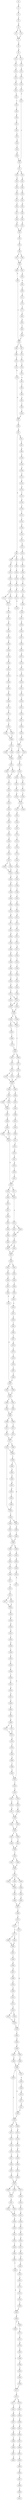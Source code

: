 strict digraph  {
	S0 -> S1 [ label = A ];
	S1 -> S2 [ label = C ];
	S2 -> S3 [ label = T ];
	S3 -> S4 [ label = A ];
	S4 -> S5 [ label = G ];
	S4 -> S6 [ label = A ];
	S5 -> S7 [ label = C ];
	S6 -> S7 [ label = C ];
	S7 -> S8 [ label = A ];
	S8 -> S9 [ label = A ];
	S9 -> S10 [ label = G ];
	S9 -> S11 [ label = C ];
	S10 -> S12 [ label = A ];
	S11 -> S13 [ label = A ];
	S12 -> S14 [ label = C ];
	S13 -> S15 [ label = A ];
	S14 -> S16 [ label = T ];
	S15 -> S17 [ label = G ];
	S16 -> S18 [ label = G ];
	S17 -> S19 [ label = A ];
	S18 -> S20 [ label = G ];
	S19 -> S21 [ label = T ];
	S20 -> S22 [ label = C ];
	S21 -> S23 [ label = G ];
	S22 -> S24 [ label = T ];
	S23 -> S25 [ label = T ];
	S24 -> S26 [ label = T ];
	S25 -> S27 [ label = C ];
	S26 -> S28 [ label = A ];
	S27 -> S29 [ label = C ];
	S27 -> S30 [ label = G ];
	S28 -> S31 [ label = C ];
	S29 -> S32 [ label = G ];
	S30 -> S33 [ label = A ];
	S31 -> S34 [ label = C ];
	S32 -> S35 [ label = T ];
	S33 -> S36 [ label = A ];
	S34 -> S37 [ label = C ];
	S35 -> S38 [ label = G ];
	S36 -> S39 [ label = A ];
	S37 -> S40 [ label = G ];
	S38 -> S41 [ label = T ];
	S39 -> S42 [ label = C ];
	S40 -> S43 [ label = T ];
	S41 -> S44 [ label = T ];
	S42 -> S45 [ label = G ];
	S43 -> S46 [ label = A ];
	S44 -> S47 [ label = C ];
	S45 -> S48 [ label = G ];
	S46 -> S25 [ label = T ];
	S47 -> S49 [ label = C ];
	S48 -> S50 [ label = G ];
	S49 -> S51 [ label = G ];
	S50 -> S52 [ label = A ];
	S51 -> S53 [ label = A ];
	S52 -> S53 [ label = A ];
	S53 -> S54 [ label = T ];
	S54 -> S55 [ label = T ];
	S55 -> S56 [ label = A ];
	S56 -> S57 [ label = G ];
	S56 -> S58 [ label = T ];
	S57 -> S59 [ label = T ];
	S58 -> S59 [ label = T ];
	S59 -> S60 [ label = T ];
	S59 -> S61 [ label = C ];
	S60 -> S62 [ label = G ];
	S61 -> S63 [ label = G ];
	S62 -> S64 [ label = C ];
	S63 -> S65 [ label = A ];
	S64 -> S66 [ label = T ];
	S64 -> S67 [ label = G ];
	S65 -> S68 [ label = C ];
	S66 -> S69 [ label = G ];
	S67 -> S70 [ label = A ];
	S68 -> S71 [ label = A ];
	S69 -> S72 [ label = C ];
	S70 -> S73 [ label = T ];
	S71 -> S74 [ label = G ];
	S72 -> S75 [ label = T ];
	S73 -> S76 [ label = G ];
	S74 -> S77 [ label = A ];
	S75 -> S78 [ label = A ];
	S76 -> S79 [ label = G ];
	S77 -> S80 [ label = A ];
	S78 -> S81 [ label = A ];
	S79 -> S82 [ label = A ];
	S80 -> S83 [ label = A ];
	S81 -> S84 [ label = T ];
	S82 -> S85 [ label = T ];
	S83 -> S86 [ label = C ];
	S84 -> S87 [ label = G ];
	S85 -> S88 [ label = T ];
	S86 -> S89 [ label = A ];
	S87 -> S90 [ label = G ];
	S87 -> S91 [ label = A ];
	S88 -> S92 [ label = A ];
	S89 -> S64 [ label = C ];
	S90 -> S93 [ label = T ];
	S90 -> S94 [ label = A ];
	S91 -> S95 [ label = G ];
	S92 -> S96 [ label = C ];
	S93 -> S97 [ label = G ];
	S94 -> S98 [ label = C ];
	S95 -> S99 [ label = A ];
	S96 -> S100 [ label = T ];
	S97 -> S101 [ label = G ];
	S98 -> S102 [ label = T ];
	S99 -> S103 [ label = A ];
	S100 -> S81 [ label = A ];
	S101 -> S104 [ label = T ];
	S102 -> S105 [ label = A ];
	S103 -> S106 [ label = G ];
	S104 -> S107 [ label = G ];
	S105 -> S108 [ label = G ];
	S106 -> S109 [ label = G ];
	S107 -> S110 [ label = C ];
	S108 -> S111 [ label = A ];
	S109 -> S112 [ label = A ];
	S110 -> S113 [ label = C ];
	S110 -> S114 [ label = T ];
	S111 -> S115 [ label = G ];
	S112 -> S116 [ label = A ];
	S113 -> S117 [ label = A ];
	S114 -> S117 [ label = A ];
	S115 -> S118 [ label = A ];
	S116 -> S119 [ label = A ];
	S117 -> S120 [ label = A ];
	S118 -> S121 [ label = T ];
	S119 -> S122 [ label = T ];
	S120 -> S123 [ label = G ];
	S121 -> S124 [ label = T ];
	S121 -> S125 [ label = A ];
	S122 -> S126 [ label = G ];
	S123 -> S127 [ label = A ];
	S124 -> S128 [ label = G ];
	S125 -> S128 [ label = G ];
	S126 -> S129 [ label = T ];
	S127 -> S130 [ label = A ];
	S128 -> S131 [ label = G ];
	S129 -> S132 [ label = T ];
	S130 -> S133 [ label = A ];
	S131 -> S134 [ label = T ];
	S132 -> S135 [ label = T ];
	S133 -> S136 [ label = A ];
	S134 -> S137 [ label = A ];
	S134 -> S138 [ label = T ];
	S135 -> S139 [ label = G ];
	S136 -> S140 [ label = G ];
	S137 -> S141 [ label = G ];
	S138 -> S142 [ label = C ];
	S139 -> S143 [ label = A ];
	S140 -> S144 [ label = G ];
	S141 -> S145 [ label = T ];
	S142 -> S146 [ label = A ];
	S143 -> S147 [ label = T ];
	S144 -> S148 [ label = A ];
	S145 -> S149 [ label = T ];
	S146 -> S150 [ label = A ];
	S147 -> S151 [ label = G ];
	S148 -> S152 [ label = A ];
	S149 -> S153 [ label = C ];
	S150 -> S153 [ label = C ];
	S151 -> S154 [ label = G ];
	S152 -> S155 [ label = G ];
	S153 -> S156 [ label = C ];
	S153 -> S157 [ label = T ];
	S154 -> S158 [ label = C ];
	S155 -> S159 [ label = A ];
	S157 -> S161 [ label = A ];
	S158 -> S162 [ label = C ];
	S159 -> S163 [ label = A ];
	S161 -> S164 [ label = T ];
	S162 -> S165 [ label = A ];
	S163 -> S166 [ label = G ];
	S164 -> S167 [ label = A ];
	S165 -> S168 [ label = T ];
	S166 -> S169 [ label = A ];
	S167 -> S170 [ label = A ];
	S168 -> S171 [ label = T ];
	S169 -> S172 [ label = A ];
	S170 -> S173 [ label = T ];
	S171 -> S174 [ label = T ];
	S172 -> S175 [ label = G ];
	S173 -> S176 [ label = A ];
	S174 -> S177 [ label = A ];
	S175 -> S178 [ label = T ];
	S176 -> S179 [ label = C ];
	S177 -> S180 [ label = C ];
	S178 -> S181 [ label = C ];
	S179 -> S182 [ label = T ];
	S180 -> S183 [ label = T ];
	S181 -> S184 [ label = G ];
	S181 -> S185 [ label = T ];
	S182 -> S186 [ label = T ];
	S183 -> S187 [ label = T ];
	S184 -> S188 [ label = T ];
	S185 -> S188 [ label = T ];
	S186 -> S189 [ label = G ];
	S187 -> S190 [ label = A ];
	S188 -> S191 [ label = A ];
	S189 -> S192 [ label = A ];
	S190 -> S193 [ label = A ];
	S191 -> S194 [ label = C ];
	S191 -> S195 [ label = T ];
	S192 -> S196 [ label = T ];
	S193 -> S197 [ label = A ];
	S194 -> S198 [ label = A ];
	S195 -> S198 [ label = A ];
	S196 -> S199 [ label = C ];
	S197 -> S200 [ label = T ];
	S198 -> S201 [ label = C ];
	S199 -> S202 [ label = T ];
	S200 -> S203 [ label = C ];
	S201 -> S204 [ label = C ];
	S201 -> S205 [ label = T ];
	S202 -> S206 [ label = A ];
	S203 -> S207 [ label = A ];
	S204 -> S208 [ label = A ];
	S205 -> S208 [ label = A ];
	S206 -> S209 [ label = T ];
	S207 -> S210 [ label = T ];
	S208 -> S211 [ label = C ];
	S209 -> S212 [ label = G ];
	S210 -> S213 [ label = A ];
	S211 -> S214 [ label = T ];
	S212 -> S215 [ label = G ];
	S213 -> S216 [ label = C ];
	S214 -> S217 [ label = C ];
	S215 -> S218 [ label = G ];
	S216 -> S219 [ label = G ];
	S217 -> S220 [ label = C ];
	S218 -> S221 [ label = A ];
	S219 -> S222 [ label = G ];
	S220 -> S223 [ label = C ];
	S221 -> S224 [ label = T ];
	S222 -> S225 [ label = A ];
	S223 -> S226 [ label = A ];
	S224 -> S227 [ label = G ];
	S225 -> S228 [ label = G ];
	S226 -> S229 [ label = A ];
	S227 -> S230 [ label = G ];
	S228 -> S231 [ label = T ];
	S229 -> S232 [ label = G ];
	S230 -> S233 [ label = T ];
	S231 -> S234 [ label = T ];
	S232 -> S235 [ label = A ];
	S233 -> S236 [ label = T ];
	S234 -> S237 [ label = G ];
	S235 -> S238 [ label = A ];
	S236 -> S239 [ label = G ];
	S237 -> S240 [ label = T ];
	S238 -> S241 [ label = G ];
	S239 -> S242 [ label = G ];
	S240 -> S243 [ label = T ];
	S241 -> S244 [ label = A ];
	S242 -> S245 [ label = A ];
	S243 -> S246 [ label = G ];
	S244 -> S247 [ label = A ];
	S245 -> S248 [ label = A ];
	S246 -> S121 [ label = T ];
	S247 -> S249 [ label = C ];
	S247 -> S250 [ label = T ];
	S248 -> S251 [ label = C ];
	S249 -> S252 [ label = A ];
	S250 -> S252 [ label = A ];
	S251 -> S253 [ label = A ];
	S251 -> S254 [ label = G ];
	S252 -> S255 [ label = A ];
	S253 -> S256 [ label = A ];
	S254 -> S256 [ label = A ];
	S255 -> S257 [ label = G ];
	S256 -> S258 [ label = G ];
	S256 -> S259 [ label = A ];
	S257 -> S260 [ label = C ];
	S258 -> S261 [ label = C ];
	S258 -> S262 [ label = C ];
	S259 -> S261 [ label = C ];
	S260 -> S263 [ label = A ];
	S261 -> S264 [ label = T ];
	S262 -> S265 [ label = T ];
	S263 -> S266 [ label = T ];
	S264 -> S267 [ label = G ];
	S264 -> S268 [ label = A ];
	S265 -> S269 [ label = T ];
	S266 -> S270 [ label = A ];
	S267 -> S271 [ label = G ];
	S268 -> S272 [ label = C ];
	S269 -> S273 [ label = A ];
	S270 -> S274 [ label = A ];
	S271 -> S275 [ label = C ];
	S272 -> S276 [ label = T ];
	S273 -> S264 [ label = T ];
	S274 -> S277 [ label = G ];
	S275 -> S278 [ label = T ];
	S275 -> S279 [ label = A ];
	S276 -> S280 [ label = G ];
	S277 -> S281 [ label = A ];
	S278 -> S282 [ label = G ];
	S279 -> S282 [ label = G ];
	S280 -> S282 [ label = G ];
	S281 -> S283 [ label = G ];
	S282 -> S284 [ label = T ];
	S282 -> S285 [ label = C ];
	S283 -> S286 [ label = A ];
	S284 -> S287 [ label = C ];
	S285 -> S288 [ label = A ];
	S286 -> S289 [ label = A ];
	S287 -> S290 [ label = C ];
	S287 -> S291 [ label = T ];
	S288 -> S292 [ label = G ];
	S289 -> S293 [ label = A ];
	S290 -> S294 [ label = T ];
	S291 -> S294 [ label = T ];
	S292 -> S295 [ label = C ];
	S293 -> S296 [ label = G ];
	S294 -> S297 [ label = G ];
	S295 -> S298 [ label = G ];
	S296 -> S299 [ label = A ];
	S297 -> S300 [ label = A ];
	S298 -> S301 [ label = A ];
	S299 -> S302 [ label = A ];
	S300 -> S303 [ label = A ];
	S301 -> S304 [ label = T ];
	S302 -> S305 [ label = G ];
	S303 -> S306 [ label = G ];
	S303 -> S307 [ label = A ];
	S304 -> S308 [ label = A ];
	S305 -> S309 [ label = G ];
	S306 -> S310 [ label = T ];
	S307 -> S310 [ label = T ];
	S308 -> S311 [ label = T ];
	S309 -> S312 [ label = T ];
	S310 -> S313 [ label = A ];
	S311 -> S314 [ label = C ];
	S312 -> S251 [ label = C ];
	S312 -> S315 [ label = T ];
	S313 -> S316 [ label = C ];
	S313 -> S317 [ label = T ];
	S314 -> S318 [ label = A ];
	S315 -> S253 [ label = A ];
	S316 -> S319 [ label = T ];
	S316 -> S320 [ label = G ];
	S317 -> S319 [ label = T ];
	S318 -> S321 [ label = G ];
	S319 -> S322 [ label = A ];
	S320 -> S323 [ label = A ];
	S321 -> S324 [ label = G ];
	S322 -> S325 [ label = C ];
	S322 -> S326 [ label = T ];
	S323 -> S327 [ label = G ];
	S324 -> S328 [ label = T ];
	S325 -> S329 [ label = A ];
	S326 -> S329 [ label = A ];
	S327 -> S330 [ label = A ];
	S328 -> S331 [ label = C ];
	S329 -> S332 [ label = A ];
	S330 -> S333 [ label = A ];
	S331 -> S313 [ label = A ];
	S332 -> S334 [ label = A ];
	S332 -> S335 [ label = G ];
	S333 -> S336 [ label = T ];
	S334 -> S337 [ label = G ];
	S335 -> S337 [ label = G ];
	S336 -> S338 [ label = G ];
	S337 -> S339 [ label = T ];
	S338 -> S340 [ label = T ];
	S339 -> S341 [ label = G ];
	S339 -> S342 [ label = A ];
	S340 -> S335 [ label = G ];
	S341 -> S343 [ label = G ];
	S342 -> S344 [ label = T ];
	S343 -> S345 [ label = A ];
	S344 -> S346 [ label = C ];
	S345 -> S347 [ label = T ];
	S346 -> S348 [ label = T ];
	S347 -> S349 [ label = G ];
	S348 -> S350 [ label = C ];
	S349 -> S351 [ label = A ];
	S350 -> S352 [ label = A ];
	S351 -> S353 [ label = G ];
	S352 -> S354 [ label = G ];
	S353 -> S355 [ label = A ];
	S353 -> S356 [ label = G ];
	S354 -> S357 [ label = T ];
	S355 -> S358 [ label = A ];
	S356 -> S358 [ label = A ];
	S357 -> S359 [ label = A ];
	S358 -> S360 [ label = T ];
	S358 -> S361 [ label = C ];
	S359 -> S362 [ label = T ];
	S360 -> S363 [ label = G ];
	S361 -> S364 [ label = C ];
	S362 -> S365 [ label = T ];
	S363 -> S366 [ label = G ];
	S364 -> S366 [ label = G ];
	S365 -> S367 [ label = T ];
	S366 -> S368 [ label = C ];
	S366 -> S369 [ label = A ];
	S367 -> S370 [ label = A ];
	S368 -> S371 [ label = A ];
	S369 -> S372 [ label = C ];
	S370 -> S373 [ label = T ];
	S371 -> S374 [ label = A ];
	S372 -> S375 [ label = C ];
	S373 -> S376 [ label = C ];
	S374 -> S377 [ label = A ];
	S375 -> S377 [ label = A ];
	S376 -> S378 [ label = G ];
	S377 -> S379 [ label = A ];
	S377 -> S380 [ label = G ];
	S378 -> S381 [ label = T ];
	S379 -> S382 [ label = T ];
	S379 -> S383 [ label = T ];
	S380 -> S383 [ label = T ];
	S381 -> S384 [ label = G ];
	S382 -> S385 [ label = C ];
	S383 -> S386 [ label = T ];
	S384 -> S353 [ label = G ];
	S385 -> S387 [ label = A ];
	S385 -> S388 [ label = C ];
	S386 -> S389 [ label = C ];
	S386 -> S387 [ label = A ];
	S387 -> S390 [ label = G ];
	S388 -> S391 [ label = A ];
	S389 -> S392 [ label = G ];
	S390 -> S393 [ label = T ];
	S391 -> S394 [ label = A ];
	S392 -> S395 [ label = G ];
	S393 -> S396 [ label = C ];
	S394 -> S396 [ label = C ];
	S395 -> S397 [ label = A ];
	S396 -> S398 [ label = G ];
	S396 -> S399 [ label = A ];
	S397 -> S400 [ label = A ];
	S398 -> S401 [ label = C ];
	S399 -> S402 [ label = A ];
	S400 -> S403 [ label = T ];
	S401 -> S404 [ label = C ];
	S402 -> S405 [ label = A ];
	S403 -> S406 [ label = T ];
	S404 -> S407 [ label = T ];
	S405 -> S408 [ label = G ];
	S406 -> S382 [ label = T ];
	S407 -> S409 [ label = T ];
	S408 -> S410 [ label = A ];
	S409 -> S411 [ label = C ];
	S410 -> S412 [ label = A ];
	S411 -> S413 [ label = G ];
	S412 -> S414 [ label = C ];
	S413 -> S415 [ label = T ];
	S414 -> S416 [ label = T ];
	S415 -> S417 [ label = C ];
	S415 -> S418 [ label = A ];
	S416 -> S419 [ label = G ];
	S417 -> S420 [ label = G ];
	S418 -> S420 [ label = G ];
	S419 -> S421 [ label = G ];
	S419 -> S422 [ label = C ];
	S420 -> S423 [ label = G ];
	S421 -> S424 [ label = A ];
	S422 -> S425 [ label = C ];
	S423 -> S426 [ label = G ];
	S424 -> S427 [ label = G ];
	S425 -> S428 [ label = C ];
	S426 -> S429 [ label = A ];
	S427 -> S430 [ label = T ];
	S428 -> S430 [ label = T ];
	S429 -> S431 [ label = G ];
	S430 -> S432 [ label = T ];
	S430 -> S433 [ label = A ];
	S431 -> S434 [ label = T ];
	S432 -> S435 [ label = T ];
	S433 -> S435 [ label = T ];
	S434 -> S436 [ label = G ];
	S435 -> S437 [ label = T ];
	S435 -> S438 [ label = A ];
	S436 -> S439 [ label = C ];
	S437 -> S440 [ label = T ];
	S438 -> S441 [ label = C ];
	S439 -> S442 [ label = C ];
	S440 -> S443 [ label = A ];
	S441 -> S443 [ label = A ];
	S442 -> S444 [ label = C ];
	S443 -> S445 [ label = T ];
	S444 -> S446 [ label = T ];
	S445 -> S447 [ label = G ];
	S445 -> S448 [ label = A ];
	S446 -> S449 [ label = T ];
	S447 -> S450 [ label = G ];
	S448 -> S450 [ label = G ];
	S449 -> S451 [ label = C ];
	S450 -> S452 [ label = C ];
	S451 -> S453 [ label = A ];
	S452 -> S454 [ label = C ];
	S452 -> S455 [ label = T ];
	S452 -> S456 [ label = G ];
	S453 -> S457 [ label = G ];
	S454 -> S458 [ label = A ];
	S455 -> S458 [ label = A ];
	S456 -> S459 [ label = T ];
	S457 -> S460 [ label = A ];
	S458 -> S461 [ label = G ];
	S459 -> S462 [ label = C ];
	S460 -> S463 [ label = T ];
	S461 -> S464 [ label = C ];
	S462 -> S465 [ label = A ];
	S463 -> S466 [ label = G ];
	S464 -> S467 [ label = C ];
	S465 -> S467 [ label = C ];
	S466 -> S468 [ label = A ];
	S467 -> S469 [ label = A ];
	S468 -> S470 [ label = A ];
	S468 -> S471 [ label = G ];
	S469 -> S472 [ label = C ];
	S470 -> S473 [ label = T ];
	S471 -> S473 [ label = T ];
	S472 -> S474 [ label = T ];
	S472 -> S475 [ label = C ];
	S473 -> S476 [ label = G ];
	S474 -> S477 [ label = T ];
	S475 -> S478 [ label = G ];
	S476 -> S479 [ label = T ];
	S477 -> S480 [ label = T ];
	S477 -> S481 [ label = C ];
	S478 -> S482 [ label = T ];
	S479 -> S483 [ label = G ];
	S480 -> S484 [ label = G ];
	S481 -> S484 [ label = G ];
	S482 -> S485 [ label = G ];
	S483 -> S486 [ label = G ];
	S484 -> S487 [ label = A ];
	S485 -> S488 [ label = G ];
	S486 -> S489 [ label = T ];
	S487 -> S490 [ label = C ];
	S488 -> S491 [ label = C ];
	S488 -> S492 [ label = T ];
	S489 -> S493 [ label = G ];
	S490 -> S494 [ label = A ];
	S491 -> S495 [ label = A ];
	S492 -> S496 [ label = T ];
	S493 -> S414 [ label = C ];
	S494 -> S497 [ label = G ];
	S495 -> S498 [ label = A ];
	S496 -> S498 [ label = A ];
	S497 -> S499 [ label = A ];
	S498 -> S500 [ label = A ];
	S498 -> S501 [ label = C ];
	S498 -> S502 [ label = G ];
	S499 -> S503 [ label = C ];
	S500 -> S504 [ label = T ];
	S501 -> S505 [ label = A ];
	S502 -> S504 [ label = T ];
	S503 -> S506 [ label = A ];
	S504 -> S507 [ label = G ];
	S504 -> S508 [ label = T ];
	S505 -> S509 [ label = T ];
	S506 -> S510 [ label = T ];
	S507 -> S511 [ label = T ];
	S508 -> S512 [ label = A ];
	S509 -> S513 [ label = G ];
	S510 -> S514 [ label = T ];
	S511 -> S515 [ label = T ];
	S512 -> S516 [ label = G ];
	S513 -> S517 [ label = G ];
	S514 -> S518 [ label = A ];
	S515 -> S519 [ label = G ];
	S516 -> S520 [ label = C ];
	S517 -> S521 [ label = G ];
	S518 -> S522 [ label = T ];
	S518 -> S523 [ label = C ];
	S519 -> S524 [ label = T ];
	S520 -> S525 [ label = G ];
	S521 -> S502 [ label = G ];
	S522 -> S526 [ label = T ];
	S523 -> S526 [ label = T ];
	S524 -> S527 [ label = C ];
	S525 -> S528 [ label = A ];
	S526 -> S478 [ label = G ];
	S527 -> S529 [ label = T ];
	S528 -> S530 [ label = C ];
	S529 -> S531 [ label = G ];
	S530 -> S532 [ label = T ];
	S531 -> S533 [ label = A ];
	S532 -> S534 [ label = G ];
	S533 -> S535 [ label = C ];
	S534 -> S535 [ label = C ];
	S535 -> S536 [ label = C ];
	S535 -> S537 [ label = G ];
	S535 -> S538 [ label = T ];
	S536 -> S539 [ label = T ];
	S537 -> S540 [ label = A ];
	S538 -> S539 [ label = T ];
	S539 -> S541 [ label = A ];
	S540 -> S542 [ label = T ];
	S541 -> S543 [ label = T ];
	S541 -> S544 [ label = C ];
	S542 -> S545 [ label = G ];
	S543 -> S546 [ label = T ];
	S544 -> S546 [ label = T ];
	S545 -> S547 [ label = A ];
	S546 -> S548 [ label = G ];
	S547 -> S549 [ label = T ];
	S548 -> S550 [ label = C ];
	S549 -> S551 [ label = G ];
	S550 -> S552 [ label = T ];
	S551 -> S553 [ label = A ];
	S552 -> S554 [ label = T ];
	S553 -> S555 [ label = A ];
	S554 -> S556 [ label = C ];
	S555 -> S557 [ label = G ];
	S556 -> S558 [ label = A ];
	S557 -> S559 [ label = A ];
	S558 -> S560 [ label = A ];
	S559 -> S561 [ label = G ];
	S560 -> S562 [ label = C ];
	S561 -> S563 [ label = A ];
	S562 -> S564 [ label = A ];
	S563 -> S565 [ label = G ];
	S564 -> S566 [ label = A ];
	S565 -> S567 [ label = G ];
	S566 -> S568 [ label = A ];
	S566 -> S569 [ label = G ];
	S567 -> S570 [ label = G ];
	S568 -> S571 [ label = C ];
	S569 -> S572 [ label = G ];
	S570 -> S573 [ label = G ];
	S571 -> S574 [ label = C ];
	S572 -> S575 [ label = C ];
	S573 -> S576 [ label = C ];
	S574 -> S577 [ label = A ];
	S574 -> S578 [ label = G ];
	S575 -> S579 [ label = G ];
	S576 -> S580 [ label = T ];
	S577 -> S581 [ label = G ];
	S578 -> S582 [ label = G ];
	S579 -> S583 [ label = C ];
	S580 -> S564 [ label = A ];
	S581 -> S584 [ label = A ];
	S582 -> S585 [ label = T ];
	S583 -> S586 [ label = A ];
	S584 -> S587 [ label = A ];
	S585 -> S588 [ label = A ];
	S586 -> S589 [ label = T ];
	S587 -> S590 [ label = G ];
	S588 -> S591 [ label = G ];
	S589 -> S592 [ label = G ];
	S590 -> S593 [ label = A ];
	S591 -> S594 [ label = G ];
	S592 -> S595 [ label = A ];
	S593 -> S596 [ label = C ];
	S594 -> S597 [ label = G ];
	S595 -> S598 [ label = G ];
	S596 -> S599 [ label = A ];
	S597 -> S600 [ label = A ];
	S598 -> S571 [ label = C ];
	S599 -> S601 [ label = A ];
	S600 -> S602 [ label = C ];
	S601 -> S603 [ label = G ];
	S602 -> S604 [ label = T ];
	S604 -> S605 [ label = T ];
	S605 -> S606 [ label = A ];
	S606 -> S607 [ label = C ];
	S607 -> S608 [ label = C ];
	S608 -> S609 [ label = C ];
	S609 -> S610 [ label = T ];
}
